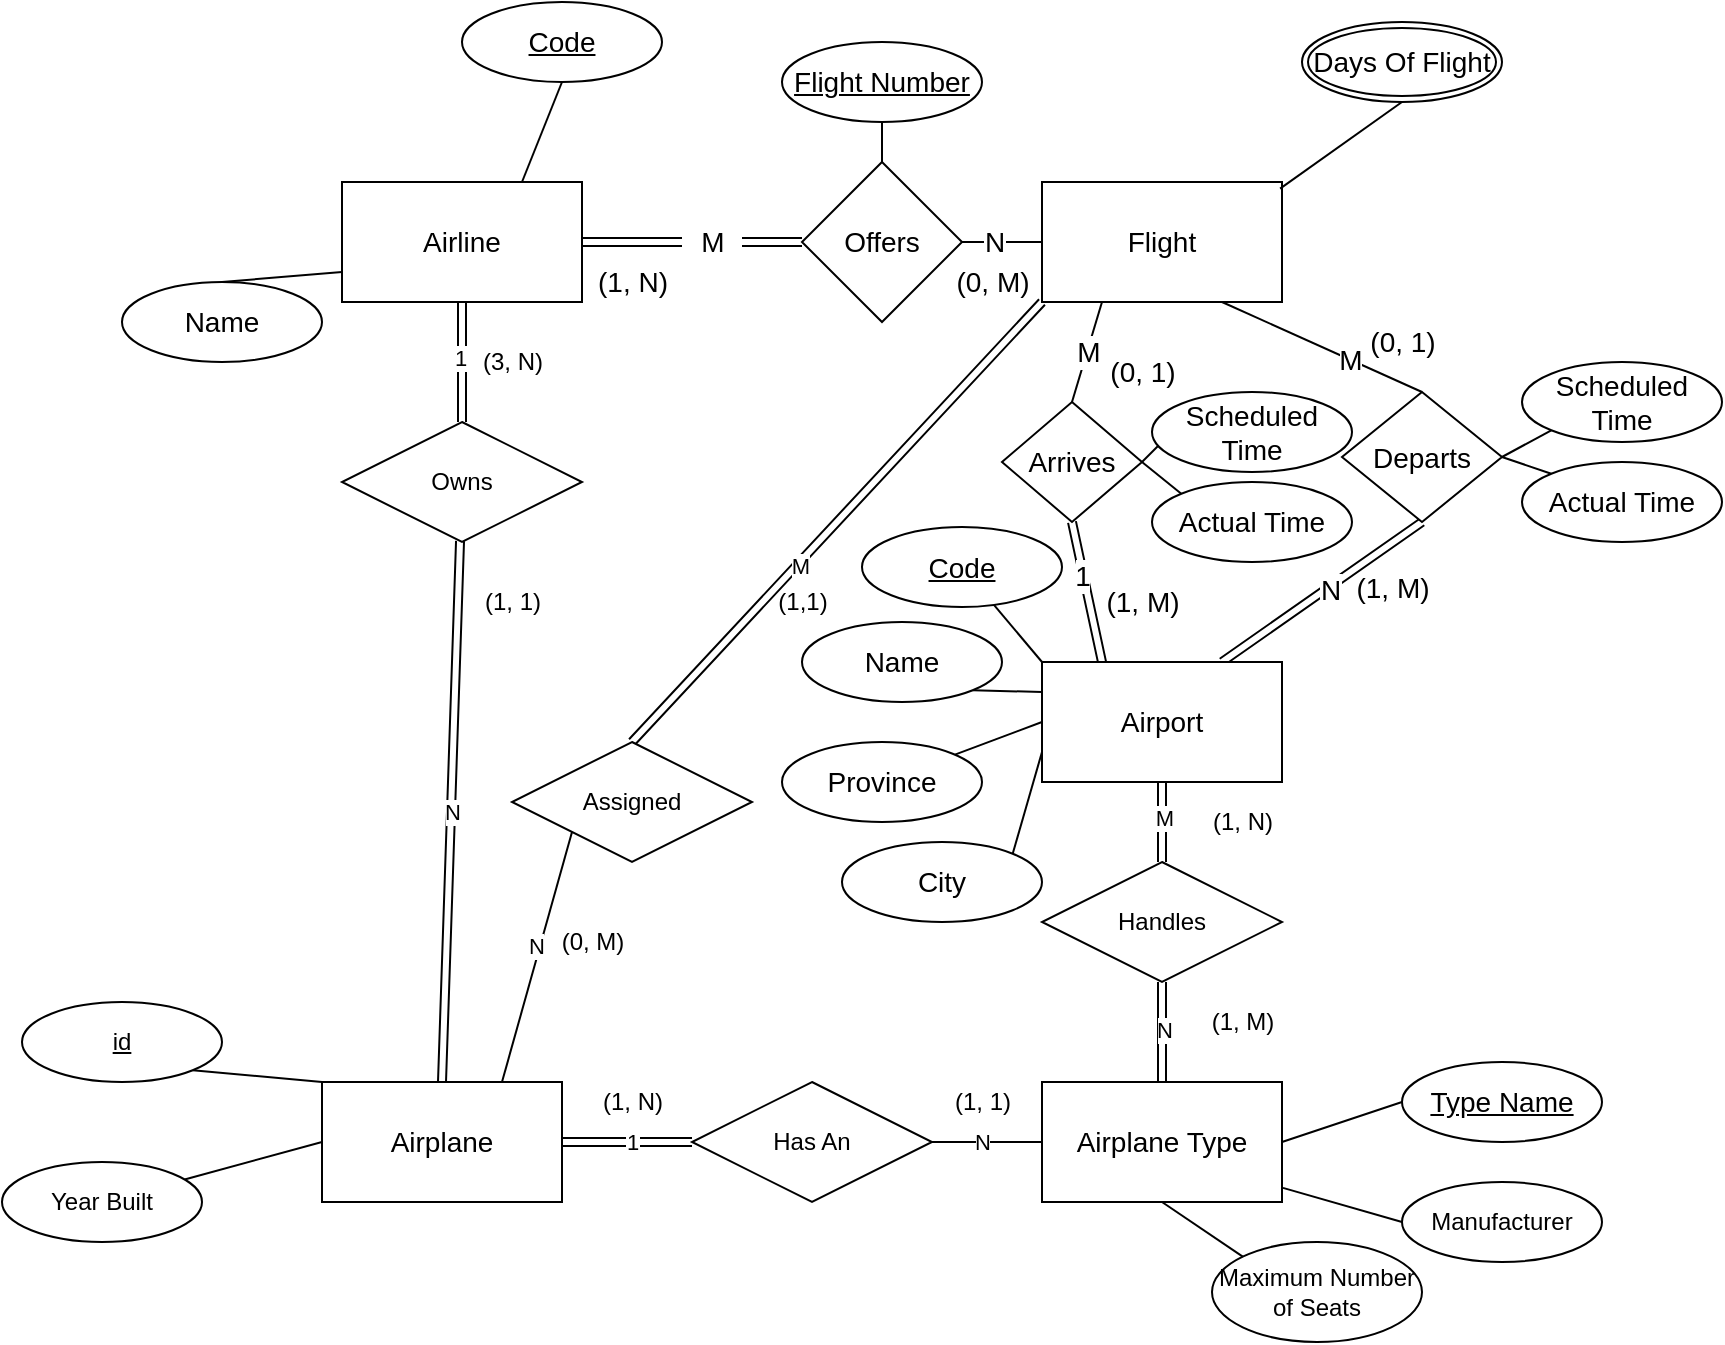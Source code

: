 <mxfile version="14.2.6" type="github">
  <diagram id="R2lEEEUBdFMjLlhIrx00" name="Page-1">
    <mxGraphModel dx="593" dy="299" grid="1" gridSize="10" guides="1" tooltips="1" connect="1" arrows="1" fold="1" page="1" pageScale="1" pageWidth="850" pageHeight="1100" math="0" shadow="0" extFonts="Permanent Marker^https://fonts.googleapis.com/css?family=Permanent+Marker">
      <root>
        <mxCell id="0" />
        <mxCell id="1" parent="0" />
        <mxCell id="gpKXnY4kMoM4G_EcG0RX-16" value="" style="edgeStyle=none;shape=link;rounded=0;orthogonalLoop=1;jettySize=auto;html=1;" edge="1" parent="1" source="889HRzhokT1V8vw9vYlZ-7" target="gpKXnY4kMoM4G_EcG0RX-14">
          <mxGeometry relative="1" as="geometry" />
        </mxCell>
        <mxCell id="gpKXnY4kMoM4G_EcG0RX-17" value="1" style="edgeLabel;html=1;align=center;verticalAlign=middle;resizable=0;points=[];" vertex="1" connectable="0" parent="gpKXnY4kMoM4G_EcG0RX-16">
          <mxGeometry x="-0.087" y="-1" relative="1" as="geometry">
            <mxPoint as="offset" />
          </mxGeometry>
        </mxCell>
        <mxCell id="889HRzhokT1V8vw9vYlZ-7" value="Airline" style="whiteSpace=wrap;html=1;align=center;fontSize=14;" parent="1" vertex="1">
          <mxGeometry x="190" y="360" width="120" height="60" as="geometry" />
        </mxCell>
        <mxCell id="889HRzhokT1V8vw9vYlZ-8" value="&lt;div&gt;Name&lt;/div&gt;" style="ellipse;whiteSpace=wrap;html=1;align=center;fontSize=14;" parent="1" vertex="1">
          <mxGeometry x="80" y="410" width="100" height="40" as="geometry" />
        </mxCell>
        <mxCell id="889HRzhokT1V8vw9vYlZ-9" value="Code " style="ellipse;whiteSpace=wrap;html=1;align=center;fontStyle=4;fontSize=14;" parent="1" vertex="1">
          <mxGeometry x="250" y="270" width="100" height="40" as="geometry" />
        </mxCell>
        <mxCell id="889HRzhokT1V8vw9vYlZ-11" value="" style="endArrow=none;html=1;rounded=0;fontSize=14;entryX=0.5;entryY=1;entryDx=0;entryDy=0;exitX=0.75;exitY=0;exitDx=0;exitDy=0;" parent="1" target="889HRzhokT1V8vw9vYlZ-9" edge="1" source="889HRzhokT1V8vw9vYlZ-7">
          <mxGeometry relative="1" as="geometry">
            <mxPoint x="300" y="420" as="sourcePoint" />
            <mxPoint x="460" y="420" as="targetPoint" />
          </mxGeometry>
        </mxCell>
        <mxCell id="889HRzhokT1V8vw9vYlZ-12" value="" style="endArrow=none;html=1;rounded=0;fontSize=14;exitX=0;exitY=0.75;exitDx=0;exitDy=0;entryX=0.5;entryY=0;entryDx=0;entryDy=0;" parent="1" source="889HRzhokT1V8vw9vYlZ-7" target="889HRzhokT1V8vw9vYlZ-8" edge="1">
          <mxGeometry relative="1" as="geometry">
            <mxPoint x="-10" y="490" as="sourcePoint" />
            <mxPoint x="150" y="490" as="targetPoint" />
          </mxGeometry>
        </mxCell>
        <mxCell id="889HRzhokT1V8vw9vYlZ-13" value="" style="endArrow=none;html=1;rounded=0;fontSize=14;exitX=1;exitY=0.5;exitDx=0;exitDy=0;" parent="1" source="889HRzhokT1V8vw9vYlZ-14" edge="1">
          <mxGeometry relative="1" as="geometry">
            <mxPoint x="380" y="380" as="sourcePoint" />
            <mxPoint x="540" y="390" as="targetPoint" />
          </mxGeometry>
        </mxCell>
        <mxCell id="889HRzhokT1V8vw9vYlZ-48" value="N" style="edgeLabel;html=1;align=center;verticalAlign=middle;resizable=0;points=[];fontSize=14;" parent="889HRzhokT1V8vw9vYlZ-13" vertex="1" connectable="0">
          <mxGeometry x="-0.236" relative="1" as="geometry">
            <mxPoint as="offset" />
          </mxGeometry>
        </mxCell>
        <mxCell id="889HRzhokT1V8vw9vYlZ-14" value="&lt;div&gt;Offers&lt;/div&gt;" style="rhombus;whiteSpace=wrap;html=1;fontSize=14;" parent="1" vertex="1">
          <mxGeometry x="420" y="350" width="80" height="80" as="geometry" />
        </mxCell>
        <mxCell id="889HRzhokT1V8vw9vYlZ-15" value="" style="endArrow=none;html=1;rounded=0;fontSize=14;exitX=1;exitY=0.5;exitDx=0;exitDy=0;shape=link;" parent="1" source="889HRzhokT1V8vw9vYlZ-42" target="889HRzhokT1V8vw9vYlZ-14" edge="1">
          <mxGeometry relative="1" as="geometry">
            <mxPoint x="350" y="390" as="sourcePoint" />
            <mxPoint x="540" y="390" as="targetPoint" />
          </mxGeometry>
        </mxCell>
        <mxCell id="gpKXnY4kMoM4G_EcG0RX-35" style="edgeStyle=none;shape=link;rounded=0;orthogonalLoop=1;jettySize=auto;html=1;exitX=0;exitY=1;exitDx=0;exitDy=0;endArrow=none;endFill=0;entryX=0.5;entryY=0;entryDx=0;entryDy=0;" edge="1" parent="1" source="889HRzhokT1V8vw9vYlZ-21" target="gpKXnY4kMoM4G_EcG0RX-37">
          <mxGeometry relative="1" as="geometry">
            <mxPoint x="380" y="610" as="targetPoint" />
          </mxGeometry>
        </mxCell>
        <mxCell id="gpKXnY4kMoM4G_EcG0RX-38" value="M" style="edgeLabel;html=1;align=center;verticalAlign=middle;resizable=0;points=[];" vertex="1" connectable="0" parent="gpKXnY4kMoM4G_EcG0RX-35">
          <mxGeometry x="0.188" y="1" relative="1" as="geometry">
            <mxPoint as="offset" />
          </mxGeometry>
        </mxCell>
        <mxCell id="889HRzhokT1V8vw9vYlZ-21" value="Flight" style="whiteSpace=wrap;html=1;align=center;fontSize=14;" parent="1" vertex="1">
          <mxGeometry x="540" y="360" width="120" height="60" as="geometry" />
        </mxCell>
        <mxCell id="889HRzhokT1V8vw9vYlZ-28" value="Days Of Flight" style="ellipse;shape=doubleEllipse;margin=3;whiteSpace=wrap;html=1;align=center;fontSize=14;" parent="1" vertex="1">
          <mxGeometry x="670" y="280" width="100" height="40" as="geometry" />
        </mxCell>
        <mxCell id="889HRzhokT1V8vw9vYlZ-29" value="" style="endArrow=none;html=1;rounded=0;fontSize=14;entryX=0.5;entryY=1;entryDx=0;entryDy=0;exitX=0.992;exitY=0.055;exitDx=0;exitDy=0;exitPerimeter=0;" parent="1" source="889HRzhokT1V8vw9vYlZ-21" target="889HRzhokT1V8vw9vYlZ-28" edge="1">
          <mxGeometry relative="1" as="geometry">
            <mxPoint x="610" y="470" as="sourcePoint" />
            <mxPoint x="820" y="420" as="targetPoint" />
          </mxGeometry>
        </mxCell>
        <mxCell id="889HRzhokT1V8vw9vYlZ-76" style="edgeStyle=none;rounded=0;orthogonalLoop=1;jettySize=auto;html=1;exitX=1;exitY=0.5;exitDx=0;exitDy=0;endArrow=none;endFill=0;fontSize=14;" parent="1" source="889HRzhokT1V8vw9vYlZ-34" edge="1">
          <mxGeometry relative="1" as="geometry">
            <mxPoint x="600" y="490" as="targetPoint" />
          </mxGeometry>
        </mxCell>
        <mxCell id="889HRzhokT1V8vw9vYlZ-78" style="edgeStyle=none;rounded=0;orthogonalLoop=1;jettySize=auto;html=1;exitX=1;exitY=0.5;exitDx=0;exitDy=0;endArrow=none;endFill=0;fontSize=14;entryX=0;entryY=0;entryDx=0;entryDy=0;" parent="1" source="889HRzhokT1V8vw9vYlZ-34" target="889HRzhokT1V8vw9vYlZ-79" edge="1">
          <mxGeometry relative="1" as="geometry">
            <mxPoint x="600" y="510" as="targetPoint" />
          </mxGeometry>
        </mxCell>
        <mxCell id="889HRzhokT1V8vw9vYlZ-34" value="Arrives" style="shape=rhombus;perimeter=rhombusPerimeter;whiteSpace=wrap;html=1;align=center;fontSize=14;" parent="1" vertex="1">
          <mxGeometry x="520" y="470" width="70" height="60" as="geometry" />
        </mxCell>
        <mxCell id="889HRzhokT1V8vw9vYlZ-38" value="" style="endArrow=none;html=1;rounded=0;fontSize=14;exitX=0.25;exitY=1;exitDx=0;exitDy=0;entryX=0.5;entryY=0;entryDx=0;entryDy=0;" parent="1" source="889HRzhokT1V8vw9vYlZ-21" target="889HRzhokT1V8vw9vYlZ-34" edge="1">
          <mxGeometry relative="1" as="geometry">
            <mxPoint x="440" y="240" as="sourcePoint" />
            <mxPoint x="600" y="240" as="targetPoint" />
          </mxGeometry>
        </mxCell>
        <mxCell id="889HRzhokT1V8vw9vYlZ-62" value="M" style="edgeLabel;html=1;align=center;verticalAlign=middle;resizable=0;points=[];fontSize=14;" parent="889HRzhokT1V8vw9vYlZ-38" vertex="1" connectable="0">
          <mxGeometry x="-0.01" relative="1" as="geometry">
            <mxPoint as="offset" />
          </mxGeometry>
        </mxCell>
        <mxCell id="889HRzhokT1V8vw9vYlZ-67" style="edgeStyle=none;rounded=0;orthogonalLoop=1;jettySize=auto;html=1;entryX=0;entryY=0;entryDx=0;entryDy=0;endArrow=none;endFill=0;fontSize=14;" parent="1" source="889HRzhokT1V8vw9vYlZ-39" target="889HRzhokT1V8vw9vYlZ-57" edge="1">
          <mxGeometry relative="1" as="geometry" />
        </mxCell>
        <mxCell id="889HRzhokT1V8vw9vYlZ-39" value="Code" style="ellipse;whiteSpace=wrap;html=1;align=center;fontStyle=4;fontSize=14;" parent="1" vertex="1">
          <mxGeometry x="450" y="532.5" width="100" height="40" as="geometry" />
        </mxCell>
        <mxCell id="889HRzhokT1V8vw9vYlZ-41" value="Province" style="ellipse;whiteSpace=wrap;html=1;align=center;fontSize=14;" parent="1" vertex="1">
          <mxGeometry x="410" y="640" width="100" height="40" as="geometry" />
        </mxCell>
        <mxCell id="889HRzhokT1V8vw9vYlZ-44" value="" style="edgeStyle=orthogonalEdgeStyle;shape=link;rounded=0;orthogonalLoop=1;jettySize=auto;html=1;fontSize=14;" parent="1" source="889HRzhokT1V8vw9vYlZ-42" target="889HRzhokT1V8vw9vYlZ-7" edge="1">
          <mxGeometry relative="1" as="geometry" />
        </mxCell>
        <mxCell id="889HRzhokT1V8vw9vYlZ-45" value="" style="edgeStyle=orthogonalEdgeStyle;shape=link;rounded=0;orthogonalLoop=1;jettySize=auto;html=1;fontSize=14;" parent="1" source="889HRzhokT1V8vw9vYlZ-42" target="889HRzhokT1V8vw9vYlZ-14" edge="1">
          <mxGeometry relative="1" as="geometry" />
        </mxCell>
        <mxCell id="889HRzhokT1V8vw9vYlZ-42" value="M" style="text;html=1;align=center;verticalAlign=middle;resizable=0;points=[];autosize=1;fontSize=14;" parent="1" vertex="1">
          <mxGeometry x="360" y="380" width="30" height="20" as="geometry" />
        </mxCell>
        <mxCell id="889HRzhokT1V8vw9vYlZ-43" value="" style="endArrow=none;html=1;rounded=0;fontSize=14;exitX=1;exitY=0.5;exitDx=0;exitDy=0;shape=link;" parent="1" source="889HRzhokT1V8vw9vYlZ-7" target="889HRzhokT1V8vw9vYlZ-42" edge="1">
          <mxGeometry relative="1" as="geometry">
            <mxPoint x="350" y="390" as="sourcePoint" />
            <mxPoint x="400" y="390" as="targetPoint" />
          </mxGeometry>
        </mxCell>
        <mxCell id="889HRzhokT1V8vw9vYlZ-46" value="(1, N)" style="text;html=1;align=center;verticalAlign=middle;resizable=0;points=[];autosize=1;fontSize=14;" parent="1" vertex="1">
          <mxGeometry x="310" y="400" width="50" height="20" as="geometry" />
        </mxCell>
        <mxCell id="889HRzhokT1V8vw9vYlZ-47" value="(0, M)" style="text;html=1;align=center;verticalAlign=middle;resizable=0;points=[];autosize=1;fontSize=14;" parent="1" vertex="1">
          <mxGeometry x="490" y="400" width="50" height="20" as="geometry" />
        </mxCell>
        <mxCell id="gpKXnY4kMoM4G_EcG0RX-36" value="" style="edgeStyle=none;rounded=0;orthogonalLoop=1;jettySize=auto;html=1;endArrow=none;endFill=0;" edge="1" parent="1" source="889HRzhokT1V8vw9vYlZ-50" target="889HRzhokT1V8vw9vYlZ-14">
          <mxGeometry relative="1" as="geometry" />
        </mxCell>
        <mxCell id="889HRzhokT1V8vw9vYlZ-50" value="&lt;u&gt;Flight Number&lt;/u&gt;" style="ellipse;whiteSpace=wrap;html=1;align=center;fontSize=14;" parent="1" vertex="1">
          <mxGeometry x="410" y="290" width="100" height="40" as="geometry" />
        </mxCell>
        <mxCell id="889HRzhokT1V8vw9vYlZ-53" style="orthogonalLoop=1;jettySize=auto;html=1;exitX=0.5;exitY=1;exitDx=0;exitDy=0;fontSize=14;rounded=0;endArrow=none;endFill=0;entryX=0.75;entryY=0;entryDx=0;entryDy=0;shape=link;" parent="1" source="889HRzhokT1V8vw9vYlZ-51" target="889HRzhokT1V8vw9vYlZ-57" edge="1">
          <mxGeometry relative="1" as="geometry">
            <mxPoint x="620" y="570" as="targetPoint" />
          </mxGeometry>
        </mxCell>
        <mxCell id="889HRzhokT1V8vw9vYlZ-65" value="N" style="edgeLabel;html=1;align=center;verticalAlign=middle;resizable=0;points=[];fontSize=14;" parent="889HRzhokT1V8vw9vYlZ-53" vertex="1" connectable="0">
          <mxGeometry x="-0.055" y="1" relative="1" as="geometry">
            <mxPoint as="offset" />
          </mxGeometry>
        </mxCell>
        <mxCell id="889HRzhokT1V8vw9vYlZ-82" style="edgeStyle=none;rounded=0;orthogonalLoop=1;jettySize=auto;html=1;exitX=1;exitY=0.5;exitDx=0;exitDy=0;entryX=0;entryY=1;entryDx=0;entryDy=0;endArrow=none;endFill=0;fontSize=14;" parent="1" source="889HRzhokT1V8vw9vYlZ-51" target="889HRzhokT1V8vw9vYlZ-80" edge="1">
          <mxGeometry relative="1" as="geometry" />
        </mxCell>
        <mxCell id="889HRzhokT1V8vw9vYlZ-51" value="Departs" style="shape=rhombus;perimeter=rhombusPerimeter;whiteSpace=wrap;html=1;align=center;fontSize=14;" parent="1" vertex="1">
          <mxGeometry x="690" y="465" width="80" height="65" as="geometry" />
        </mxCell>
        <mxCell id="889HRzhokT1V8vw9vYlZ-52" value="" style="endArrow=none;html=1;rounded=0;fontSize=14;entryX=0.5;entryY=0;entryDx=0;entryDy=0;exitX=0.75;exitY=1;exitDx=0;exitDy=0;" parent="1" source="889HRzhokT1V8vw9vYlZ-21" target="889HRzhokT1V8vw9vYlZ-51" edge="1">
          <mxGeometry relative="1" as="geometry">
            <mxPoint x="600" y="320" as="sourcePoint" />
            <mxPoint x="760" y="170" as="targetPoint" />
          </mxGeometry>
        </mxCell>
        <mxCell id="889HRzhokT1V8vw9vYlZ-64" value="M" style="edgeLabel;html=1;align=center;verticalAlign=middle;resizable=0;points=[];fontSize=14;" parent="889HRzhokT1V8vw9vYlZ-52" vertex="1" connectable="0">
          <mxGeometry x="0.268" relative="1" as="geometry">
            <mxPoint as="offset" />
          </mxGeometry>
        </mxCell>
        <mxCell id="889HRzhokT1V8vw9vYlZ-57" value="Airport" style="whiteSpace=wrap;html=1;align=center;fontSize=14;" parent="1" vertex="1">
          <mxGeometry x="540" y="600" width="120" height="60" as="geometry" />
        </mxCell>
        <mxCell id="889HRzhokT1V8vw9vYlZ-60" value="" style="endArrow=none;html=1;rounded=0;fontSize=14;entryX=0.25;entryY=0;entryDx=0;entryDy=0;exitX=0.5;exitY=1;exitDx=0;exitDy=0;shape=link;" parent="1" source="889HRzhokT1V8vw9vYlZ-34" target="889HRzhokT1V8vw9vYlZ-57" edge="1">
          <mxGeometry relative="1" as="geometry">
            <mxPoint x="550" y="529.31" as="sourcePoint" />
            <mxPoint x="710" y="529.31" as="targetPoint" />
          </mxGeometry>
        </mxCell>
        <mxCell id="889HRzhokT1V8vw9vYlZ-63" value="1" style="edgeLabel;html=1;align=center;verticalAlign=middle;resizable=0;points=[];fontSize=14;" parent="889HRzhokT1V8vw9vYlZ-60" vertex="1" connectable="0">
          <mxGeometry x="-0.352" relative="1" as="geometry">
            <mxPoint y="3.91" as="offset" />
          </mxGeometry>
        </mxCell>
        <mxCell id="889HRzhokT1V8vw9vYlZ-66" value="" style="endArrow=none;html=1;rounded=0;fontSize=14;exitX=1;exitY=1;exitDx=0;exitDy=0;entryX=0;entryY=0.25;entryDx=0;entryDy=0;" parent="1" source="gpKXnY4kMoM4G_EcG0RX-44" target="889HRzhokT1V8vw9vYlZ-57" edge="1">
          <mxGeometry relative="1" as="geometry">
            <mxPoint x="510.0" y="610" as="sourcePoint" />
            <mxPoint x="540" y="600" as="targetPoint" />
          </mxGeometry>
        </mxCell>
        <mxCell id="889HRzhokT1V8vw9vYlZ-68" value="" style="endArrow=none;html=1;rounded=0;fontSize=14;entryX=0;entryY=0.5;entryDx=0;entryDy=0;" parent="1" source="889HRzhokT1V8vw9vYlZ-41" target="889HRzhokT1V8vw9vYlZ-57" edge="1">
          <mxGeometry relative="1" as="geometry">
            <mxPoint x="380" y="639.6" as="sourcePoint" />
            <mxPoint x="540" y="639.6" as="targetPoint" />
          </mxGeometry>
        </mxCell>
        <mxCell id="889HRzhokT1V8vw9vYlZ-69" value="(0, 1)" style="text;html=1;align=center;verticalAlign=middle;resizable=0;points=[];autosize=1;fontSize=14;" parent="1" vertex="1">
          <mxGeometry x="565" y="445" width="50" height="20" as="geometry" />
        </mxCell>
        <mxCell id="889HRzhokT1V8vw9vYlZ-70" value="(0, 1)" style="text;html=1;align=center;verticalAlign=middle;resizable=0;points=[];autosize=1;fontSize=14;" parent="1" vertex="1">
          <mxGeometry x="695" y="430" width="50" height="20" as="geometry" />
        </mxCell>
        <mxCell id="889HRzhokT1V8vw9vYlZ-71" value="(1, M)" style="text;html=1;align=center;verticalAlign=middle;resizable=0;points=[];autosize=1;fontSize=14;" parent="1" vertex="1">
          <mxGeometry x="690" y="552.5" width="50" height="20" as="geometry" />
        </mxCell>
        <mxCell id="889HRzhokT1V8vw9vYlZ-72" value="(1, M)" style="text;html=1;align=center;verticalAlign=middle;resizable=0;points=[];autosize=1;fontSize=14;rotation=0;" parent="1" vertex="1">
          <mxGeometry x="565" y="560" width="50" height="20" as="geometry" />
        </mxCell>
        <mxCell id="889HRzhokT1V8vw9vYlZ-74" value="&lt;div&gt;City&lt;/div&gt;" style="ellipse;whiteSpace=wrap;html=1;align=center;fontSize=14;" parent="1" vertex="1">
          <mxGeometry x="440" y="690" width="100" height="40" as="geometry" />
        </mxCell>
        <mxCell id="889HRzhokT1V8vw9vYlZ-75" value="" style="endArrow=none;html=1;rounded=0;fontSize=14;entryX=0;entryY=0.75;entryDx=0;entryDy=0;exitX=1;exitY=0;exitDx=0;exitDy=0;" parent="1" source="889HRzhokT1V8vw9vYlZ-74" target="889HRzhokT1V8vw9vYlZ-57" edge="1">
          <mxGeometry relative="1" as="geometry">
            <mxPoint x="480" y="689.86" as="sourcePoint" />
            <mxPoint x="640" y="689.86" as="targetPoint" />
          </mxGeometry>
        </mxCell>
        <mxCell id="889HRzhokT1V8vw9vYlZ-77" value="Scheduled Time" style="ellipse;whiteSpace=wrap;html=1;align=center;fontSize=14;" parent="1" vertex="1">
          <mxGeometry x="595" y="465" width="100" height="40" as="geometry" />
        </mxCell>
        <mxCell id="889HRzhokT1V8vw9vYlZ-79" value="Actual Time" style="ellipse;whiteSpace=wrap;html=1;align=center;fontSize=14;" parent="1" vertex="1">
          <mxGeometry x="595" y="510" width="100" height="40" as="geometry" />
        </mxCell>
        <mxCell id="889HRzhokT1V8vw9vYlZ-80" value="Scheduled Time" style="ellipse;whiteSpace=wrap;html=1;align=center;fontSize=14;" parent="1" vertex="1">
          <mxGeometry x="780" y="450" width="100" height="40" as="geometry" />
        </mxCell>
        <mxCell id="889HRzhokT1V8vw9vYlZ-83" style="edgeStyle=none;rounded=0;orthogonalLoop=1;jettySize=auto;html=1;exitX=0;exitY=0;exitDx=0;exitDy=0;entryX=1;entryY=0.5;entryDx=0;entryDy=0;endArrow=none;endFill=0;fontSize=14;" parent="1" source="889HRzhokT1V8vw9vYlZ-81" target="889HRzhokT1V8vw9vYlZ-51" edge="1">
          <mxGeometry relative="1" as="geometry" />
        </mxCell>
        <mxCell id="889HRzhokT1V8vw9vYlZ-81" value="Actual Time" style="ellipse;whiteSpace=wrap;html=1;align=center;fontSize=14;" parent="1" vertex="1">
          <mxGeometry x="780" y="500" width="100" height="40" as="geometry" />
        </mxCell>
        <mxCell id="889HRzhokT1V8vw9vYlZ-89" value="Airplane Type" style="whiteSpace=wrap;html=1;align=center;fontSize=14;" parent="1" vertex="1">
          <mxGeometry x="540" y="810" width="120" height="60" as="geometry" />
        </mxCell>
        <mxCell id="889HRzhokT1V8vw9vYlZ-93" value="Type Name" style="ellipse;whiteSpace=wrap;html=1;align=center;fontStyle=4;fontSize=14;" parent="1" vertex="1">
          <mxGeometry x="720" y="800" width="100" height="40" as="geometry" />
        </mxCell>
        <mxCell id="889HRzhokT1V8vw9vYlZ-94" value="" style="endArrow=none;html=1;rounded=0;fontSize=14;exitX=0;exitY=0.5;exitDx=0;exitDy=0;entryX=1;entryY=0.5;entryDx=0;entryDy=0;" parent="1" source="889HRzhokT1V8vw9vYlZ-93" target="889HRzhokT1V8vw9vYlZ-89" edge="1">
          <mxGeometry relative="1" as="geometry">
            <mxPoint x="510" y="800" as="sourcePoint" />
            <mxPoint x="660" y="827" as="targetPoint" />
          </mxGeometry>
        </mxCell>
        <mxCell id="gpKXnY4kMoM4G_EcG0RX-1" value="Maximum Number of Seats" style="ellipse;whiteSpace=wrap;html=1;align=center;" vertex="1" parent="1">
          <mxGeometry x="625" y="890" width="105" height="50" as="geometry" />
        </mxCell>
        <mxCell id="gpKXnY4kMoM4G_EcG0RX-2" value="Manufacturer" style="ellipse;whiteSpace=wrap;html=1;align=center;" vertex="1" parent="1">
          <mxGeometry x="720" y="860" width="100" height="40" as="geometry" />
        </mxCell>
        <mxCell id="gpKXnY4kMoM4G_EcG0RX-4" value="" style="endArrow=none;html=1;rounded=0;exitX=0;exitY=0.5;exitDx=0;exitDy=0;entryX=1.004;entryY=0.882;entryDx=0;entryDy=0;entryPerimeter=0;" edge="1" parent="1" source="gpKXnY4kMoM4G_EcG0RX-2" target="889HRzhokT1V8vw9vYlZ-89">
          <mxGeometry relative="1" as="geometry">
            <mxPoint x="490" y="890" as="sourcePoint" />
            <mxPoint x="650" y="890" as="targetPoint" />
          </mxGeometry>
        </mxCell>
        <mxCell id="gpKXnY4kMoM4G_EcG0RX-5" value="" style="endArrow=none;html=1;rounded=0;exitX=0;exitY=0;exitDx=0;exitDy=0;entryX=0.5;entryY=1;entryDx=0;entryDy=0;" edge="1" parent="1" source="gpKXnY4kMoM4G_EcG0RX-1" target="889HRzhokT1V8vw9vYlZ-89">
          <mxGeometry relative="1" as="geometry">
            <mxPoint x="490" y="850" as="sourcePoint" />
            <mxPoint x="600" y="860" as="targetPoint" />
          </mxGeometry>
        </mxCell>
        <mxCell id="gpKXnY4kMoM4G_EcG0RX-6" value="Handles" style="shape=rhombus;perimeter=rhombusPerimeter;whiteSpace=wrap;html=1;align=center;" vertex="1" parent="1">
          <mxGeometry x="540" y="700" width="120" height="60" as="geometry" />
        </mxCell>
        <mxCell id="gpKXnY4kMoM4G_EcG0RX-7" value="" style="endArrow=none;html=1;rounded=0;exitX=0.5;exitY=0;exitDx=0;exitDy=0;entryX=0.5;entryY=1;entryDx=0;entryDy=0;shape=link;" edge="1" parent="1" source="889HRzhokT1V8vw9vYlZ-89" target="gpKXnY4kMoM4G_EcG0RX-6">
          <mxGeometry relative="1" as="geometry">
            <mxPoint x="600" y="730" as="sourcePoint" />
            <mxPoint x="760" y="730" as="targetPoint" />
          </mxGeometry>
        </mxCell>
        <mxCell id="gpKXnY4kMoM4G_EcG0RX-9" value="N" style="edgeLabel;html=1;align=center;verticalAlign=middle;resizable=0;points=[];" vertex="1" connectable="0" parent="gpKXnY4kMoM4G_EcG0RX-7">
          <mxGeometry x="0.048" y="-1" relative="1" as="geometry">
            <mxPoint as="offset" />
          </mxGeometry>
        </mxCell>
        <mxCell id="gpKXnY4kMoM4G_EcG0RX-8" value="" style="endArrow=none;html=1;rounded=0;exitX=0.5;exitY=1;exitDx=0;exitDy=0;entryX=0.5;entryY=0;entryDx=0;entryDy=0;shape=link;" edge="1" parent="1" source="889HRzhokT1V8vw9vYlZ-57" target="gpKXnY4kMoM4G_EcG0RX-6">
          <mxGeometry relative="1" as="geometry">
            <mxPoint x="600" y="730" as="sourcePoint" />
            <mxPoint x="760" y="730" as="targetPoint" />
          </mxGeometry>
        </mxCell>
        <mxCell id="gpKXnY4kMoM4G_EcG0RX-10" value="M" style="edgeLabel;html=1;align=center;verticalAlign=middle;resizable=0;points=[];" vertex="1" connectable="0" parent="gpKXnY4kMoM4G_EcG0RX-8">
          <mxGeometry x="-0.117" y="1" relative="1" as="geometry">
            <mxPoint as="offset" />
          </mxGeometry>
        </mxCell>
        <mxCell id="gpKXnY4kMoM4G_EcG0RX-11" value="(1, N)" style="text;html=1;align=center;verticalAlign=middle;resizable=0;points=[];autosize=1;" vertex="1" parent="1">
          <mxGeometry x="615" y="670" width="50" height="20" as="geometry" />
        </mxCell>
        <mxCell id="gpKXnY4kMoM4G_EcG0RX-12" value="(1, M)" style="text;html=1;align=center;verticalAlign=middle;resizable=0;points=[];autosize=1;" vertex="1" parent="1">
          <mxGeometry x="615" y="770" width="50" height="20" as="geometry" />
        </mxCell>
        <mxCell id="gpKXnY4kMoM4G_EcG0RX-20" value="N" style="edgeStyle=none;shape=link;rounded=0;orthogonalLoop=1;jettySize=auto;html=1;entryX=0.5;entryY=0;entryDx=0;entryDy=0;" edge="1" parent="1" source="gpKXnY4kMoM4G_EcG0RX-14" target="gpKXnY4kMoM4G_EcG0RX-27">
          <mxGeometry relative="1" as="geometry">
            <mxPoint x="212.424" y="820" as="targetPoint" />
          </mxGeometry>
        </mxCell>
        <mxCell id="gpKXnY4kMoM4G_EcG0RX-14" value="&lt;div&gt;Owns&lt;/div&gt;" style="shape=rhombus;perimeter=rhombusPerimeter;whiteSpace=wrap;html=1;align=center;strokeColor=#000000;" vertex="1" parent="1">
          <mxGeometry x="190" y="480" width="120" height="60" as="geometry" />
        </mxCell>
        <mxCell id="gpKXnY4kMoM4G_EcG0RX-18" value="(3, N)" style="text;html=1;align=center;verticalAlign=middle;resizable=0;points=[];autosize=1;" vertex="1" parent="1">
          <mxGeometry x="250" y="440" width="50" height="20" as="geometry" />
        </mxCell>
        <mxCell id="gpKXnY4kMoM4G_EcG0RX-21" value="(1, 1)" style="text;html=1;align=center;verticalAlign=middle;resizable=0;points=[];autosize=1;" vertex="1" parent="1">
          <mxGeometry x="255" y="560" width="40" height="20" as="geometry" />
        </mxCell>
        <mxCell id="gpKXnY4kMoM4G_EcG0RX-25" style="edgeStyle=none;rounded=0;orthogonalLoop=1;jettySize=auto;html=1;exitX=1;exitY=1;exitDx=0;exitDy=0;entryX=0;entryY=0;entryDx=0;entryDy=0;endArrow=none;endFill=0;" edge="1" parent="1" source="gpKXnY4kMoM4G_EcG0RX-23" target="gpKXnY4kMoM4G_EcG0RX-27">
          <mxGeometry relative="1" as="geometry">
            <mxPoint x="160" y="820" as="targetPoint" />
          </mxGeometry>
        </mxCell>
        <mxCell id="gpKXnY4kMoM4G_EcG0RX-23" value="id" style="ellipse;whiteSpace=wrap;html=1;align=center;fontStyle=4;strokeColor=#000000;" vertex="1" parent="1">
          <mxGeometry x="30" y="770" width="100" height="40" as="geometry" />
        </mxCell>
        <mxCell id="gpKXnY4kMoM4G_EcG0RX-26" value="" style="edgeStyle=none;rounded=0;orthogonalLoop=1;jettySize=auto;html=1;endArrow=none;endFill=0;entryX=0;entryY=0.5;entryDx=0;entryDy=0;" edge="1" parent="1" source="gpKXnY4kMoM4G_EcG0RX-24" target="gpKXnY4kMoM4G_EcG0RX-27">
          <mxGeometry relative="1" as="geometry">
            <mxPoint x="160" y="850.714" as="targetPoint" />
          </mxGeometry>
        </mxCell>
        <mxCell id="gpKXnY4kMoM4G_EcG0RX-24" value="Year Built" style="ellipse;whiteSpace=wrap;html=1;align=center;strokeColor=#000000;" vertex="1" parent="1">
          <mxGeometry x="20" y="850" width="100" height="40" as="geometry" />
        </mxCell>
        <mxCell id="gpKXnY4kMoM4G_EcG0RX-29" value="" style="edgeStyle=none;rounded=0;orthogonalLoop=1;jettySize=auto;html=1;endArrow=none;endFill=0;shape=link;" edge="1" parent="1" source="gpKXnY4kMoM4G_EcG0RX-27" target="gpKXnY4kMoM4G_EcG0RX-28">
          <mxGeometry relative="1" as="geometry" />
        </mxCell>
        <mxCell id="gpKXnY4kMoM4G_EcG0RX-31" value="1" style="edgeLabel;html=1;align=center;verticalAlign=middle;resizable=0;points=[];" vertex="1" connectable="0" parent="gpKXnY4kMoM4G_EcG0RX-29">
          <mxGeometry x="0.075" y="-4" relative="1" as="geometry">
            <mxPoint x="-0.17" y="-4" as="offset" />
          </mxGeometry>
        </mxCell>
        <mxCell id="gpKXnY4kMoM4G_EcG0RX-27" value="Airplane" style="whiteSpace=wrap;html=1;align=center;fontSize=14;" vertex="1" parent="1">
          <mxGeometry x="180" y="810" width="120" height="60" as="geometry" />
        </mxCell>
        <mxCell id="gpKXnY4kMoM4G_EcG0RX-30" value="" style="edgeStyle=none;rounded=0;orthogonalLoop=1;jettySize=auto;html=1;endArrow=none;endFill=0;" edge="1" parent="1" source="gpKXnY4kMoM4G_EcG0RX-28" target="889HRzhokT1V8vw9vYlZ-89">
          <mxGeometry relative="1" as="geometry" />
        </mxCell>
        <mxCell id="gpKXnY4kMoM4G_EcG0RX-33" value="N" style="edgeLabel;html=1;align=center;verticalAlign=middle;resizable=0;points=[];" vertex="1" connectable="0" parent="gpKXnY4kMoM4G_EcG0RX-30">
          <mxGeometry x="-0.112" relative="1" as="geometry">
            <mxPoint as="offset" />
          </mxGeometry>
        </mxCell>
        <mxCell id="gpKXnY4kMoM4G_EcG0RX-28" value="Has An" style="shape=rhombus;perimeter=rhombusPerimeter;whiteSpace=wrap;html=1;align=center;strokeColor=#000000;" vertex="1" parent="1">
          <mxGeometry x="365" y="810" width="120" height="60" as="geometry" />
        </mxCell>
        <mxCell id="gpKXnY4kMoM4G_EcG0RX-32" value="(1, N)" style="text;html=1;align=center;verticalAlign=middle;resizable=0;points=[];autosize=1;" vertex="1" parent="1">
          <mxGeometry x="310" y="810" width="50" height="20" as="geometry" />
        </mxCell>
        <mxCell id="gpKXnY4kMoM4G_EcG0RX-34" value="(1, 1)" style="text;html=1;align=center;verticalAlign=middle;resizable=0;points=[];autosize=1;" vertex="1" parent="1">
          <mxGeometry x="490" y="810" width="40" height="20" as="geometry" />
        </mxCell>
        <mxCell id="gpKXnY4kMoM4G_EcG0RX-41" style="edgeStyle=none;rounded=0;orthogonalLoop=1;jettySize=auto;html=1;exitX=0;exitY=1;exitDx=0;exitDy=0;entryX=0.75;entryY=0;entryDx=0;entryDy=0;endArrow=none;endFill=0;" edge="1" parent="1" source="gpKXnY4kMoM4G_EcG0RX-37" target="gpKXnY4kMoM4G_EcG0RX-27">
          <mxGeometry relative="1" as="geometry" />
        </mxCell>
        <mxCell id="gpKXnY4kMoM4G_EcG0RX-43" value="N" style="edgeLabel;html=1;align=center;verticalAlign=middle;resizable=0;points=[];" vertex="1" connectable="0" parent="gpKXnY4kMoM4G_EcG0RX-41">
          <mxGeometry x="-0.083" y="-2" relative="1" as="geometry">
            <mxPoint as="offset" />
          </mxGeometry>
        </mxCell>
        <mxCell id="gpKXnY4kMoM4G_EcG0RX-37" value="Assigned" style="shape=rhombus;perimeter=rhombusPerimeter;whiteSpace=wrap;html=1;align=center;strokeColor=#000000;" vertex="1" parent="1">
          <mxGeometry x="275" y="640" width="120" height="60" as="geometry" />
        </mxCell>
        <mxCell id="gpKXnY4kMoM4G_EcG0RX-39" value="(1,1)" style="text;html=1;align=center;verticalAlign=middle;resizable=0;points=[];autosize=1;" vertex="1" parent="1">
          <mxGeometry x="400" y="560" width="40" height="20" as="geometry" />
        </mxCell>
        <mxCell id="gpKXnY4kMoM4G_EcG0RX-42" value="(0, M)" style="text;html=1;align=center;verticalAlign=middle;resizable=0;points=[];autosize=1;" vertex="1" parent="1">
          <mxGeometry x="290" y="730" width="50" height="20" as="geometry" />
        </mxCell>
        <mxCell id="gpKXnY4kMoM4G_EcG0RX-44" value="Name" style="ellipse;whiteSpace=wrap;html=1;align=center;fontSize=14;" vertex="1" parent="1">
          <mxGeometry x="420" y="580" width="100" height="40" as="geometry" />
        </mxCell>
      </root>
    </mxGraphModel>
  </diagram>
</mxfile>
